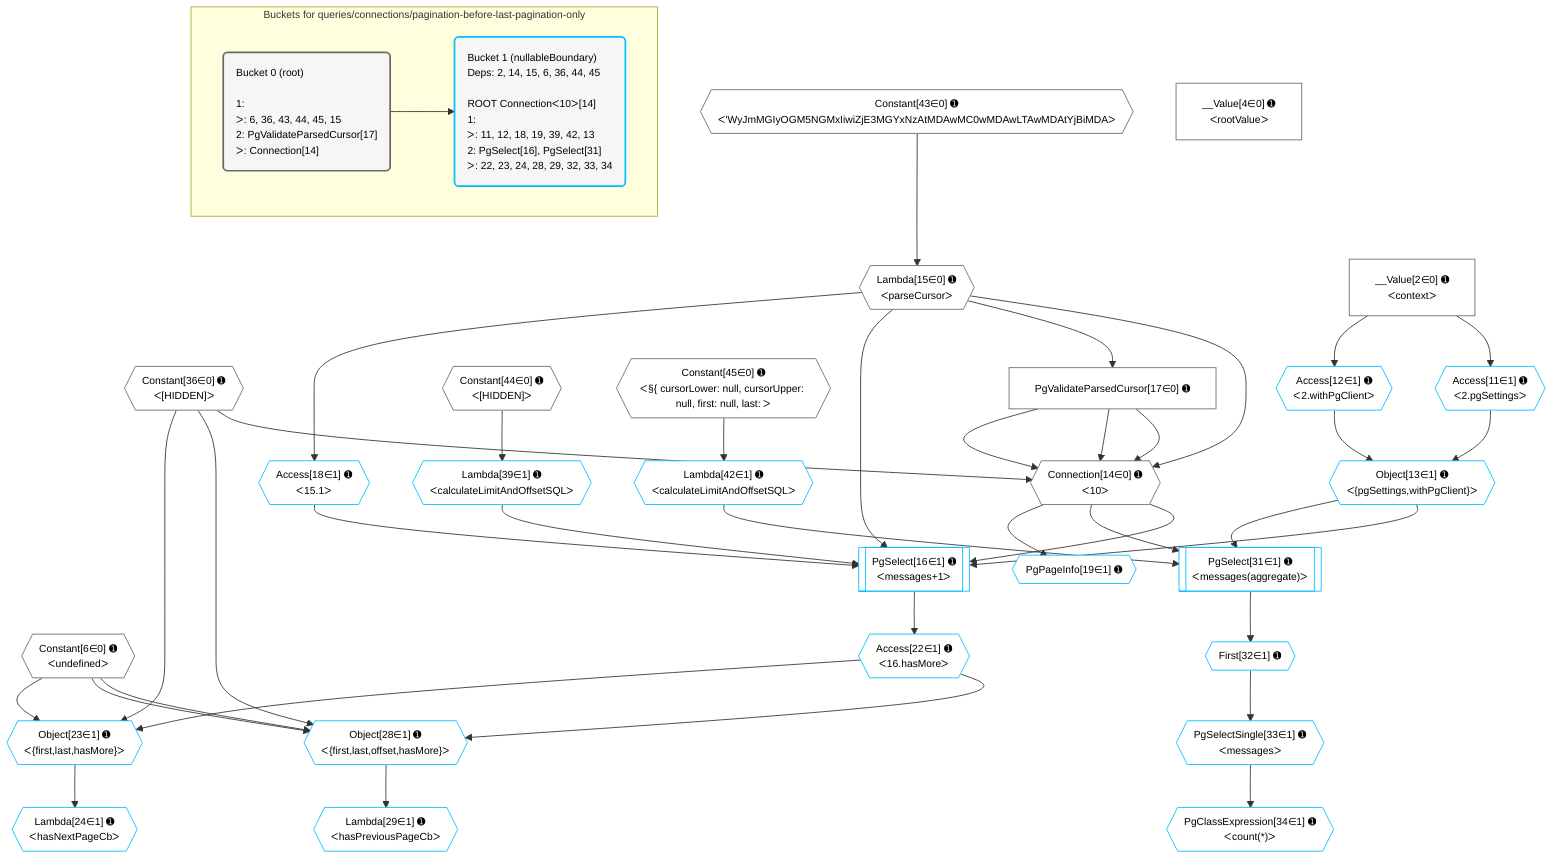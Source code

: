 %%{init: {'themeVariables': { 'fontSize': '12px'}}}%%
graph TD
    classDef path fill:#eee,stroke:#000,color:#000
    classDef plan fill:#fff,stroke-width:1px,color:#000
    classDef itemplan fill:#fff,stroke-width:2px,color:#000
    classDef unbatchedplan fill:#dff,stroke-width:1px,color:#000
    classDef sideeffectplan fill:#fcc,stroke-width:2px,color:#000
    classDef bucket fill:#f6f6f6,color:#000,stroke-width:2px,text-align:left


    %% plan dependencies
    Connection14{{"Connection[14∈0] ➊<br />ᐸ10ᐳ"}}:::plan
    Constant36{{"Constant[36∈0] ➊<br />ᐸ[HIDDEN]ᐳ"}}:::plan
    Lambda15{{"Lambda[15∈0] ➊<br />ᐸparseCursorᐳ"}}:::plan
    PgValidateParsedCursor17["PgValidateParsedCursor[17∈0] ➊"]:::plan
    Constant36 & Lambda15 & PgValidateParsedCursor17 & PgValidateParsedCursor17 & PgValidateParsedCursor17 --> Connection14
    Constant43{{"Constant[43∈0] ➊<br />ᐸ'WyJmMGIyOGM5NGMxIiwiZjE3MGYxNzAtMDAwMC0wMDAwLTAwMDAtYjBiMDAᐳ"}}:::plan
    Constant43 --> Lambda15
    Lambda15 --> PgValidateParsedCursor17
    __Value2["__Value[2∈0] ➊<br />ᐸcontextᐳ"]:::plan
    __Value4["__Value[4∈0] ➊<br />ᐸrootValueᐳ"]:::plan
    Constant6{{"Constant[6∈0] ➊<br />ᐸundefinedᐳ"}}:::plan
    Constant44{{"Constant[44∈0] ➊<br />ᐸ[HIDDEN]ᐳ"}}:::plan
    Constant45{{"Constant[45∈0] ➊<br />ᐸ§{ cursorLower: null, cursorUpper: null, first: null, last: ᐳ"}}:::plan
    PgSelect16[["PgSelect[16∈1] ➊<br />ᐸmessages+1ᐳ"]]:::plan
    Object13{{"Object[13∈1] ➊<br />ᐸ{pgSettings,withPgClient}ᐳ"}}:::plan
    Access18{{"Access[18∈1] ➊<br />ᐸ15.1ᐳ"}}:::plan
    Lambda39{{"Lambda[39∈1] ➊<br />ᐸcalculateLimitAndOffsetSQLᐳ"}}:::plan
    Object13 & Connection14 & Lambda15 & Access18 & Lambda39 --> PgSelect16
    Object28{{"Object[28∈1] ➊<br />ᐸ{first,last,offset,hasMore}ᐳ"}}:::plan
    Access22{{"Access[22∈1] ➊<br />ᐸ16.hasMoreᐳ"}}:::plan
    Constant6 & Constant36 & Constant6 & Access22 --> Object28
    Object23{{"Object[23∈1] ➊<br />ᐸ{first,last,hasMore}ᐳ"}}:::plan
    Constant6 & Constant36 & Access22 --> Object23
    PgSelect31[["PgSelect[31∈1] ➊<br />ᐸmessages(aggregate)ᐳ"]]:::plan
    Lambda42{{"Lambda[42∈1] ➊<br />ᐸcalculateLimitAndOffsetSQLᐳ"}}:::plan
    Object13 & Connection14 & Lambda42 --> PgSelect31
    Access11{{"Access[11∈1] ➊<br />ᐸ2.pgSettingsᐳ"}}:::plan
    Access12{{"Access[12∈1] ➊<br />ᐸ2.withPgClientᐳ"}}:::plan
    Access11 & Access12 --> Object13
    __Value2 --> Access11
    __Value2 --> Access12
    Lambda15 --> Access18
    PgPageInfo19{{"PgPageInfo[19∈1] ➊"}}:::plan
    Connection14 --> PgPageInfo19
    PgSelect16 --> Access22
    Lambda24{{"Lambda[24∈1] ➊<br />ᐸhasNextPageCbᐳ"}}:::plan
    Object23 --> Lambda24
    Lambda29{{"Lambda[29∈1] ➊<br />ᐸhasPreviousPageCbᐳ"}}:::plan
    Object28 --> Lambda29
    First32{{"First[32∈1] ➊"}}:::plan
    PgSelect31 --> First32
    PgSelectSingle33{{"PgSelectSingle[33∈1] ➊<br />ᐸmessagesᐳ"}}:::plan
    First32 --> PgSelectSingle33
    PgClassExpression34{{"PgClassExpression[34∈1] ➊<br />ᐸcount(*)ᐳ"}}:::plan
    PgSelectSingle33 --> PgClassExpression34
    Constant44 --> Lambda39
    Constant45 --> Lambda42

    %% define steps

    subgraph "Buckets for queries/connections/pagination-before-last-pagination-only"
    Bucket0("Bucket 0 (root)<br /><br />1: <br />ᐳ: 6, 36, 43, 44, 45, 15<br />2: PgValidateParsedCursor[17]<br />ᐳ: Connection[14]"):::bucket
    classDef bucket0 stroke:#696969
    class Bucket0,__Value2,__Value4,Constant6,Connection14,Lambda15,PgValidateParsedCursor17,Constant36,Constant43,Constant44,Constant45 bucket0
    Bucket1("Bucket 1 (nullableBoundary)<br />Deps: 2, 14, 15, 6, 36, 44, 45<br /><br />ROOT Connectionᐸ10ᐳ[14]<br />1: <br />ᐳ: 11, 12, 18, 19, 39, 42, 13<br />2: PgSelect[16], PgSelect[31]<br />ᐳ: 22, 23, 24, 28, 29, 32, 33, 34"):::bucket
    classDef bucket1 stroke:#00bfff
    class Bucket1,Access11,Access12,Object13,PgSelect16,Access18,PgPageInfo19,Access22,Object23,Lambda24,Object28,Lambda29,PgSelect31,First32,PgSelectSingle33,PgClassExpression34,Lambda39,Lambda42 bucket1
    Bucket0 --> Bucket1
    end
